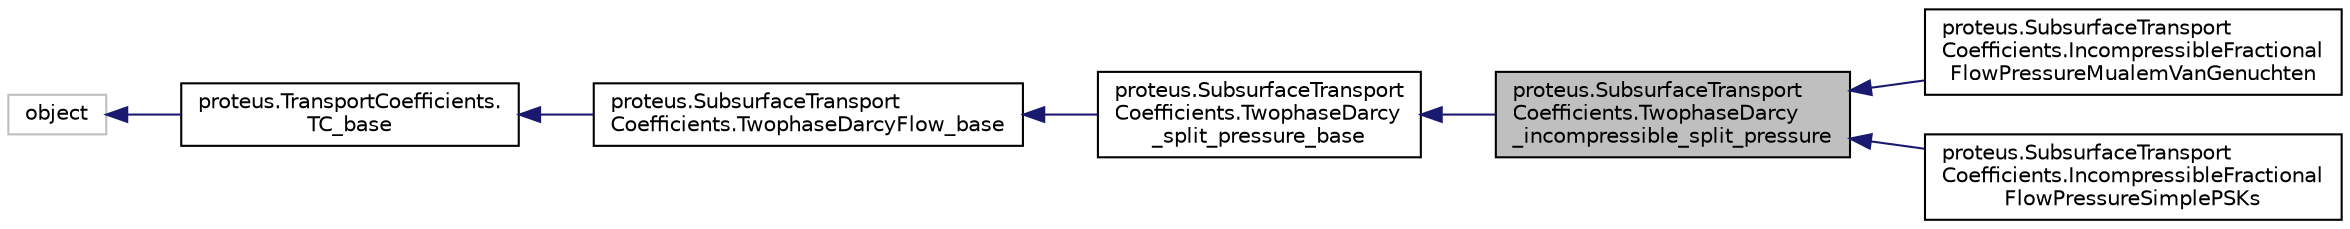 digraph "proteus.SubsurfaceTransportCoefficients.TwophaseDarcy_incompressible_split_pressure"
{
 // LATEX_PDF_SIZE
  edge [fontname="Helvetica",fontsize="10",labelfontname="Helvetica",labelfontsize="10"];
  node [fontname="Helvetica",fontsize="10",shape=record];
  rankdir="LR";
  Node1 [label="proteus.SubsurfaceTransport\lCoefficients.TwophaseDarcy\l_incompressible_split_pressure",height=0.2,width=0.4,color="black", fillcolor="grey75", style="filled", fontcolor="black",tooltip=" "];
  Node2 -> Node1 [dir="back",color="midnightblue",fontsize="10",style="solid",fontname="Helvetica"];
  Node2 [label="proteus.SubsurfaceTransport\lCoefficients.TwophaseDarcy\l_split_pressure_base",height=0.2,width=0.4,color="black", fillcolor="white", style="filled",URL="$de/dea/classproteus_1_1SubsurfaceTransportCoefficients_1_1TwophaseDarcy__split__pressure__base.html",tooltip=" "];
  Node3 -> Node2 [dir="back",color="midnightblue",fontsize="10",style="solid",fontname="Helvetica"];
  Node3 [label="proteus.SubsurfaceTransport\lCoefficients.TwophaseDarcyFlow_base",height=0.2,width=0.4,color="black", fillcolor="white", style="filled",URL="$dd/d74/classproteus_1_1SubsurfaceTransportCoefficients_1_1TwophaseDarcyFlow__base.html",tooltip=" "];
  Node4 -> Node3 [dir="back",color="midnightblue",fontsize="10",style="solid",fontname="Helvetica"];
  Node4 [label="proteus.TransportCoefficients.\lTC_base",height=0.2,width=0.4,color="black", fillcolor="white", style="filled",URL="$d1/d7a/classproteus_1_1TransportCoefficients_1_1TC__base.html",tooltip="Base class for transport coefficients classes."];
  Node5 -> Node4 [dir="back",color="midnightblue",fontsize="10",style="solid",fontname="Helvetica"];
  Node5 [label="object",height=0.2,width=0.4,color="grey75", fillcolor="white", style="filled",tooltip=" "];
  Node1 -> Node6 [dir="back",color="midnightblue",fontsize="10",style="solid",fontname="Helvetica"];
  Node6 [label="proteus.SubsurfaceTransport\lCoefficients.IncompressibleFractional\lFlowPressureMualemVanGenuchten",height=0.2,width=0.4,color="black", fillcolor="white", style="filled",URL="$d2/d5b/classproteus_1_1SubsurfaceTransportCoefficients_1_1IncompressibleFractionalFlowPressureMualemVanGenuchten.html",tooltip=" "];
  Node1 -> Node7 [dir="back",color="midnightblue",fontsize="10",style="solid",fontname="Helvetica"];
  Node7 [label="proteus.SubsurfaceTransport\lCoefficients.IncompressibleFractional\lFlowPressureSimplePSKs",height=0.2,width=0.4,color="black", fillcolor="white", style="filled",URL="$de/d0b/classproteus_1_1SubsurfaceTransportCoefficients_1_1IncompressibleFractionalFlowPressureSimplePSKs.html",tooltip=" "];
}

